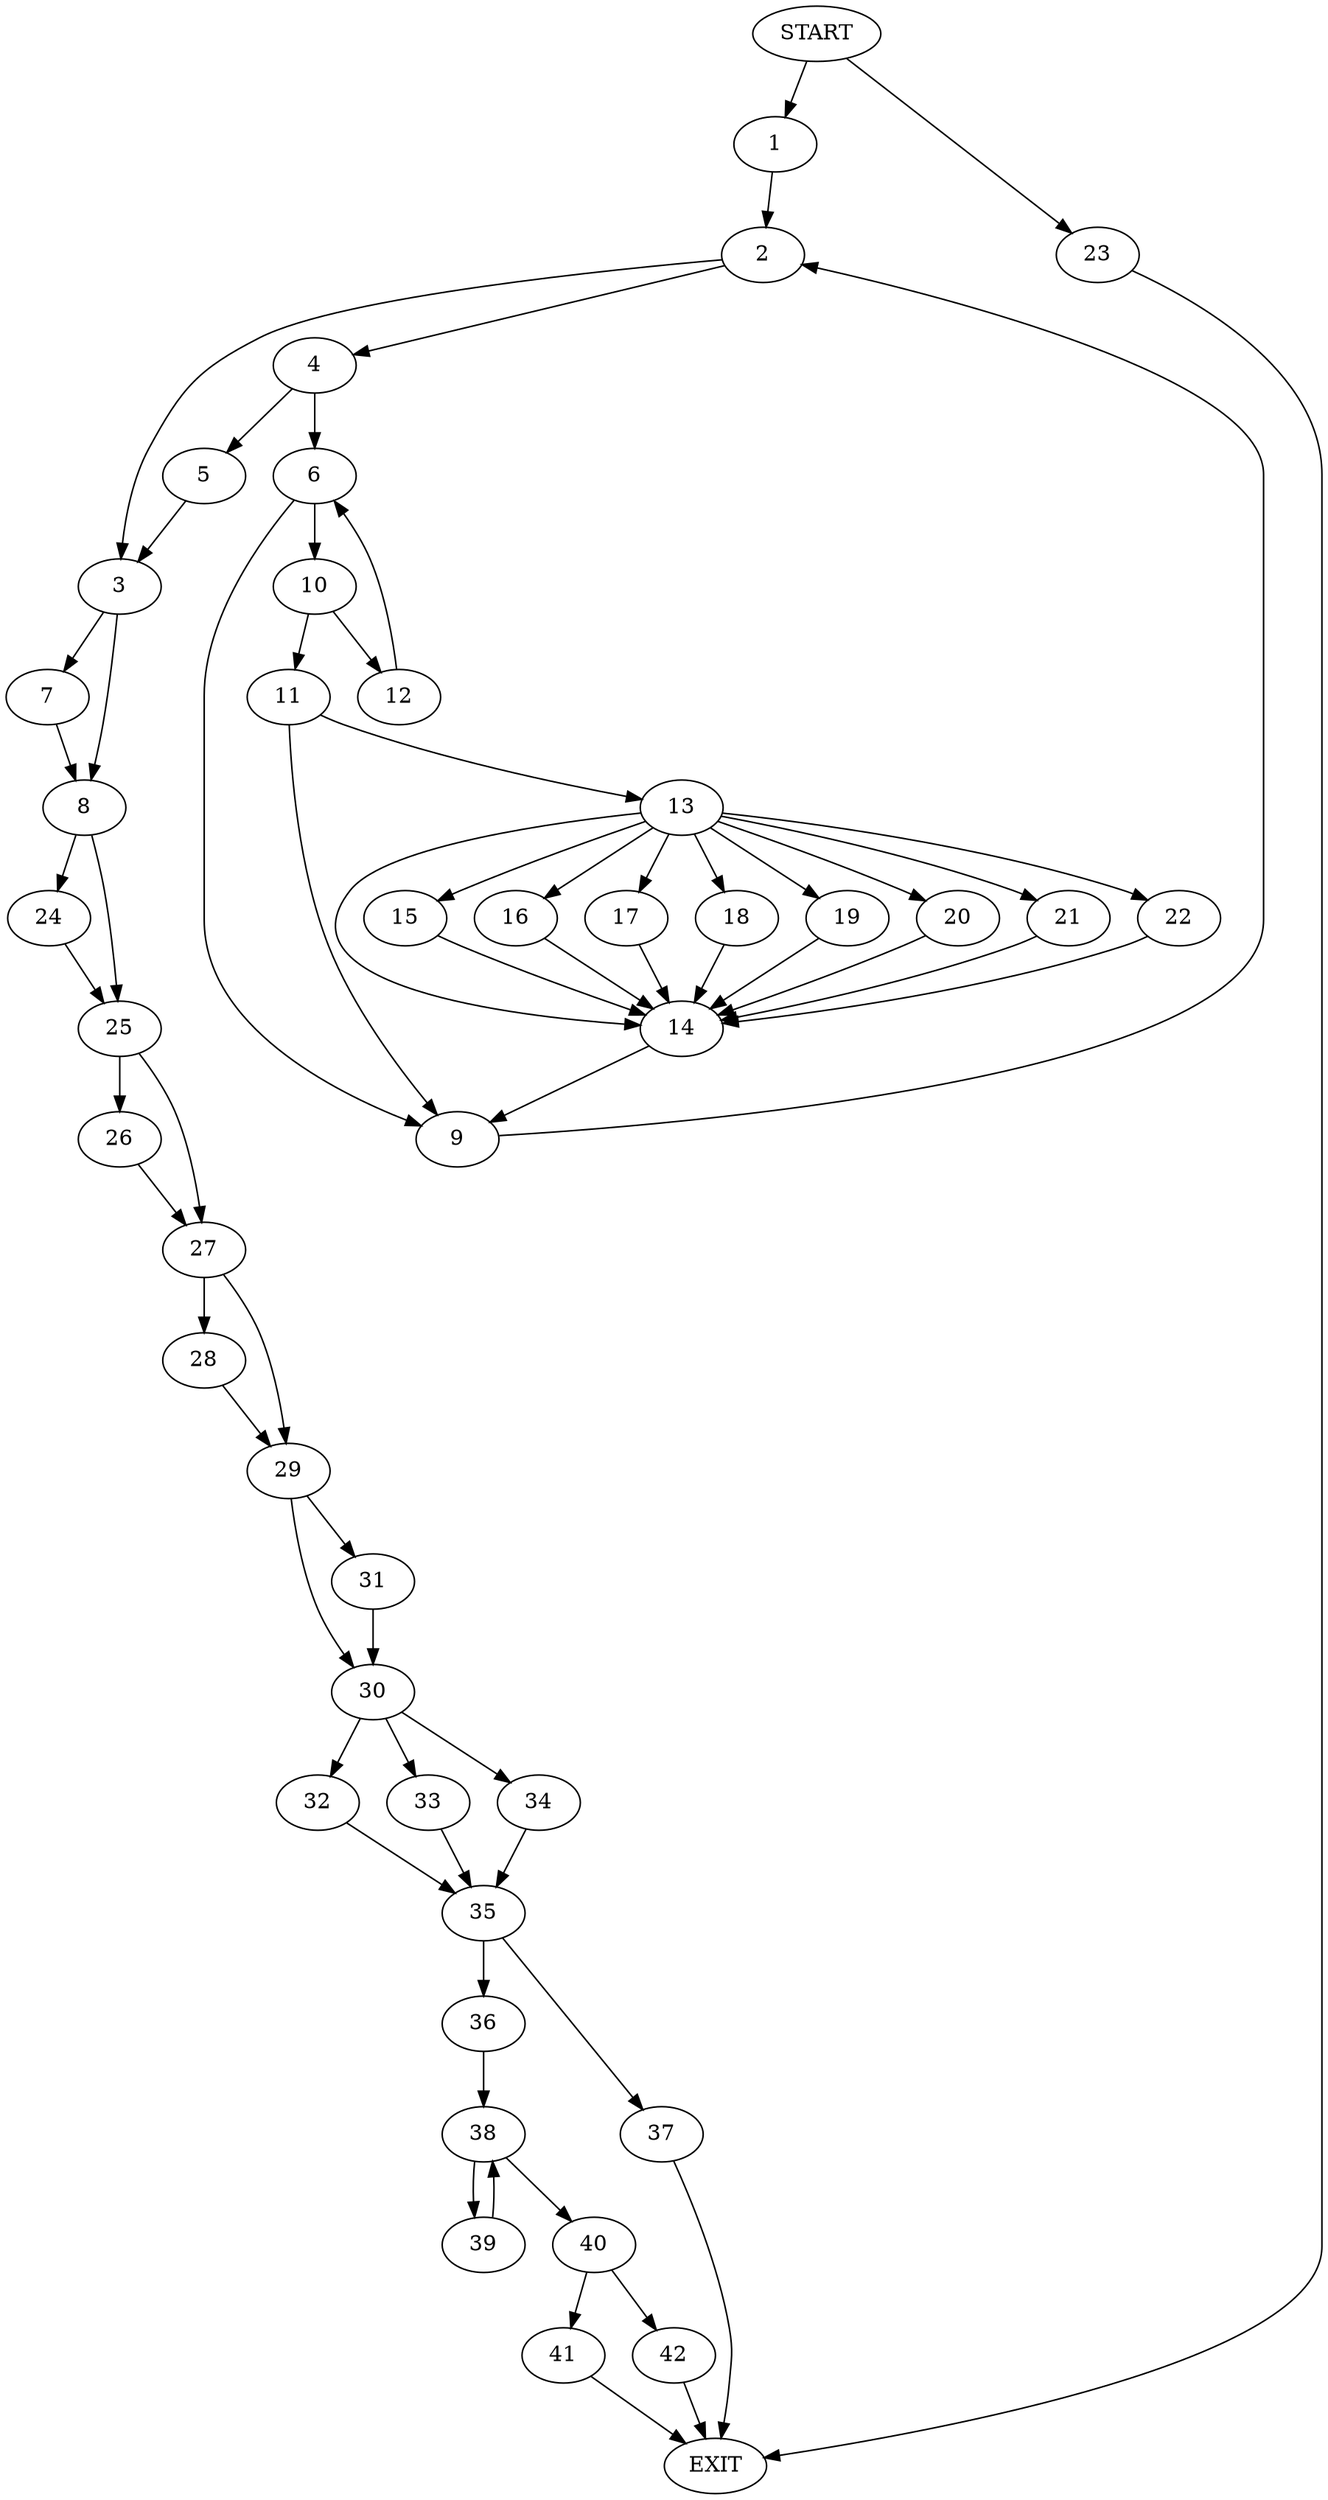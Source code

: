 digraph {
0 [label="START"]
43 [label="EXIT"]
0 -> 1
1 -> 2
2 -> 3
2 -> 4
4 -> 5
4 -> 6
3 -> 7
3 -> 8
6 -> 9
6 -> 10
5 -> 3
9 -> 2
10 -> 11
10 -> 12
12 -> 6
11 -> 9
11 -> 13
13 -> 14
13 -> 15
13 -> 16
13 -> 17
13 -> 18
13 -> 19
13 -> 20
13 -> 21
13 -> 22
15 -> 14
14 -> 9
21 -> 14
19 -> 14
17 -> 14
20 -> 14
22 -> 14
18 -> 14
16 -> 14
0 -> 23
23 -> 43
8 -> 24
8 -> 25
7 -> 8
25 -> 26
25 -> 27
24 -> 25
27 -> 28
27 -> 29
26 -> 27
29 -> 30
29 -> 31
28 -> 29
31 -> 30
30 -> 32
30 -> 33
30 -> 34
32 -> 35
34 -> 35
33 -> 35
35 -> 36
35 -> 37
36 -> 38
37 -> 43
38 -> 39
38 -> 40
39 -> 38
40 -> 41
40 -> 42
41 -> 43
42 -> 43
}
